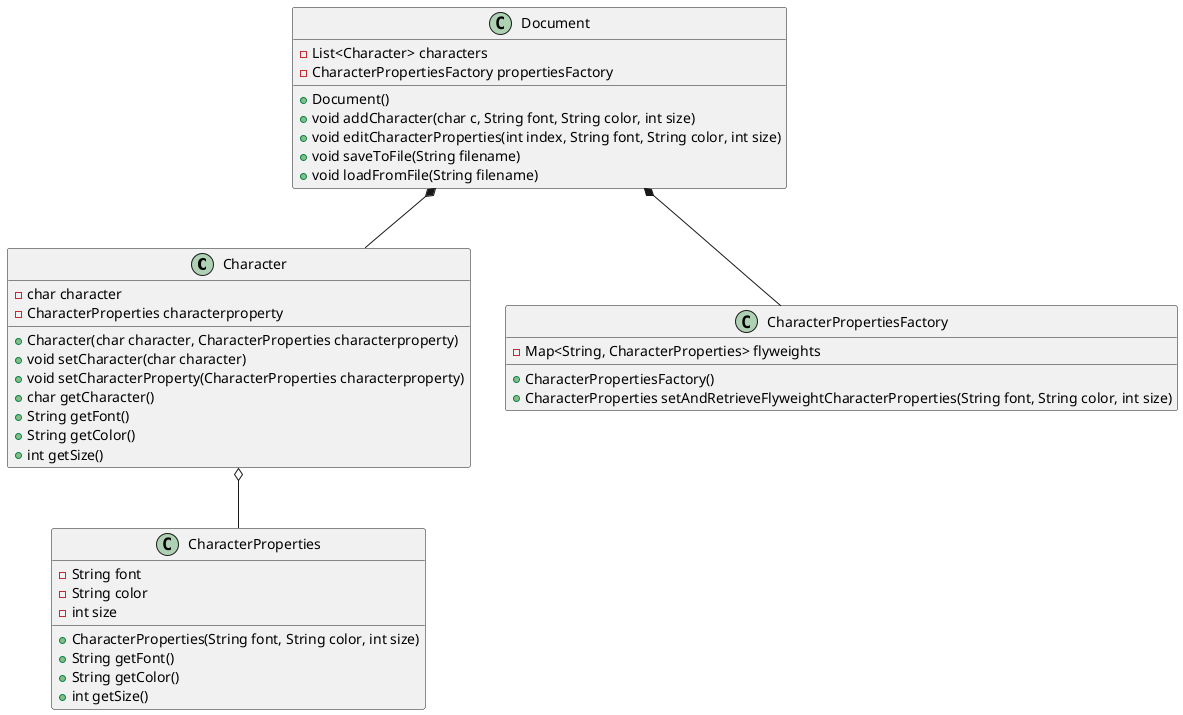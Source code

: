 @startuml
class Character {
- char character
- CharacterProperties characterproperty
+ Character(char character, CharacterProperties characterproperty)
+ void setCharacter(char character)
+ void setCharacterProperty(CharacterProperties characterproperty)
+ char getCharacter()
+ String getFont()
+ String getColor()
+ int getSize()
}

class CharacterProperties {
- String font
- String color
- int size
+ CharacterProperties(String font, String color, int size)
+ String getFont()
+ String getColor()
+ int getSize()
}

Character o-- CharacterProperties

class CharacterPropertiesFactory {
- Map<String, CharacterProperties> flyweights
+ CharacterPropertiesFactory()
+ CharacterProperties setAndRetrieveFlyweightCharacterProperties(String font, String color, int size)
}

class Document {
- List<Character> characters
- CharacterPropertiesFactory propertiesFactory
+ Document()
+ void addCharacter(char c, String font, String color, int size)
+ void editCharacterProperties(int index, String font, String color, int size)
+ void saveToFile(String filename)
+ void loadFromFile(String filename)
}

Document *-- CharacterPropertiesFactory
Document *-- Character

@enduml